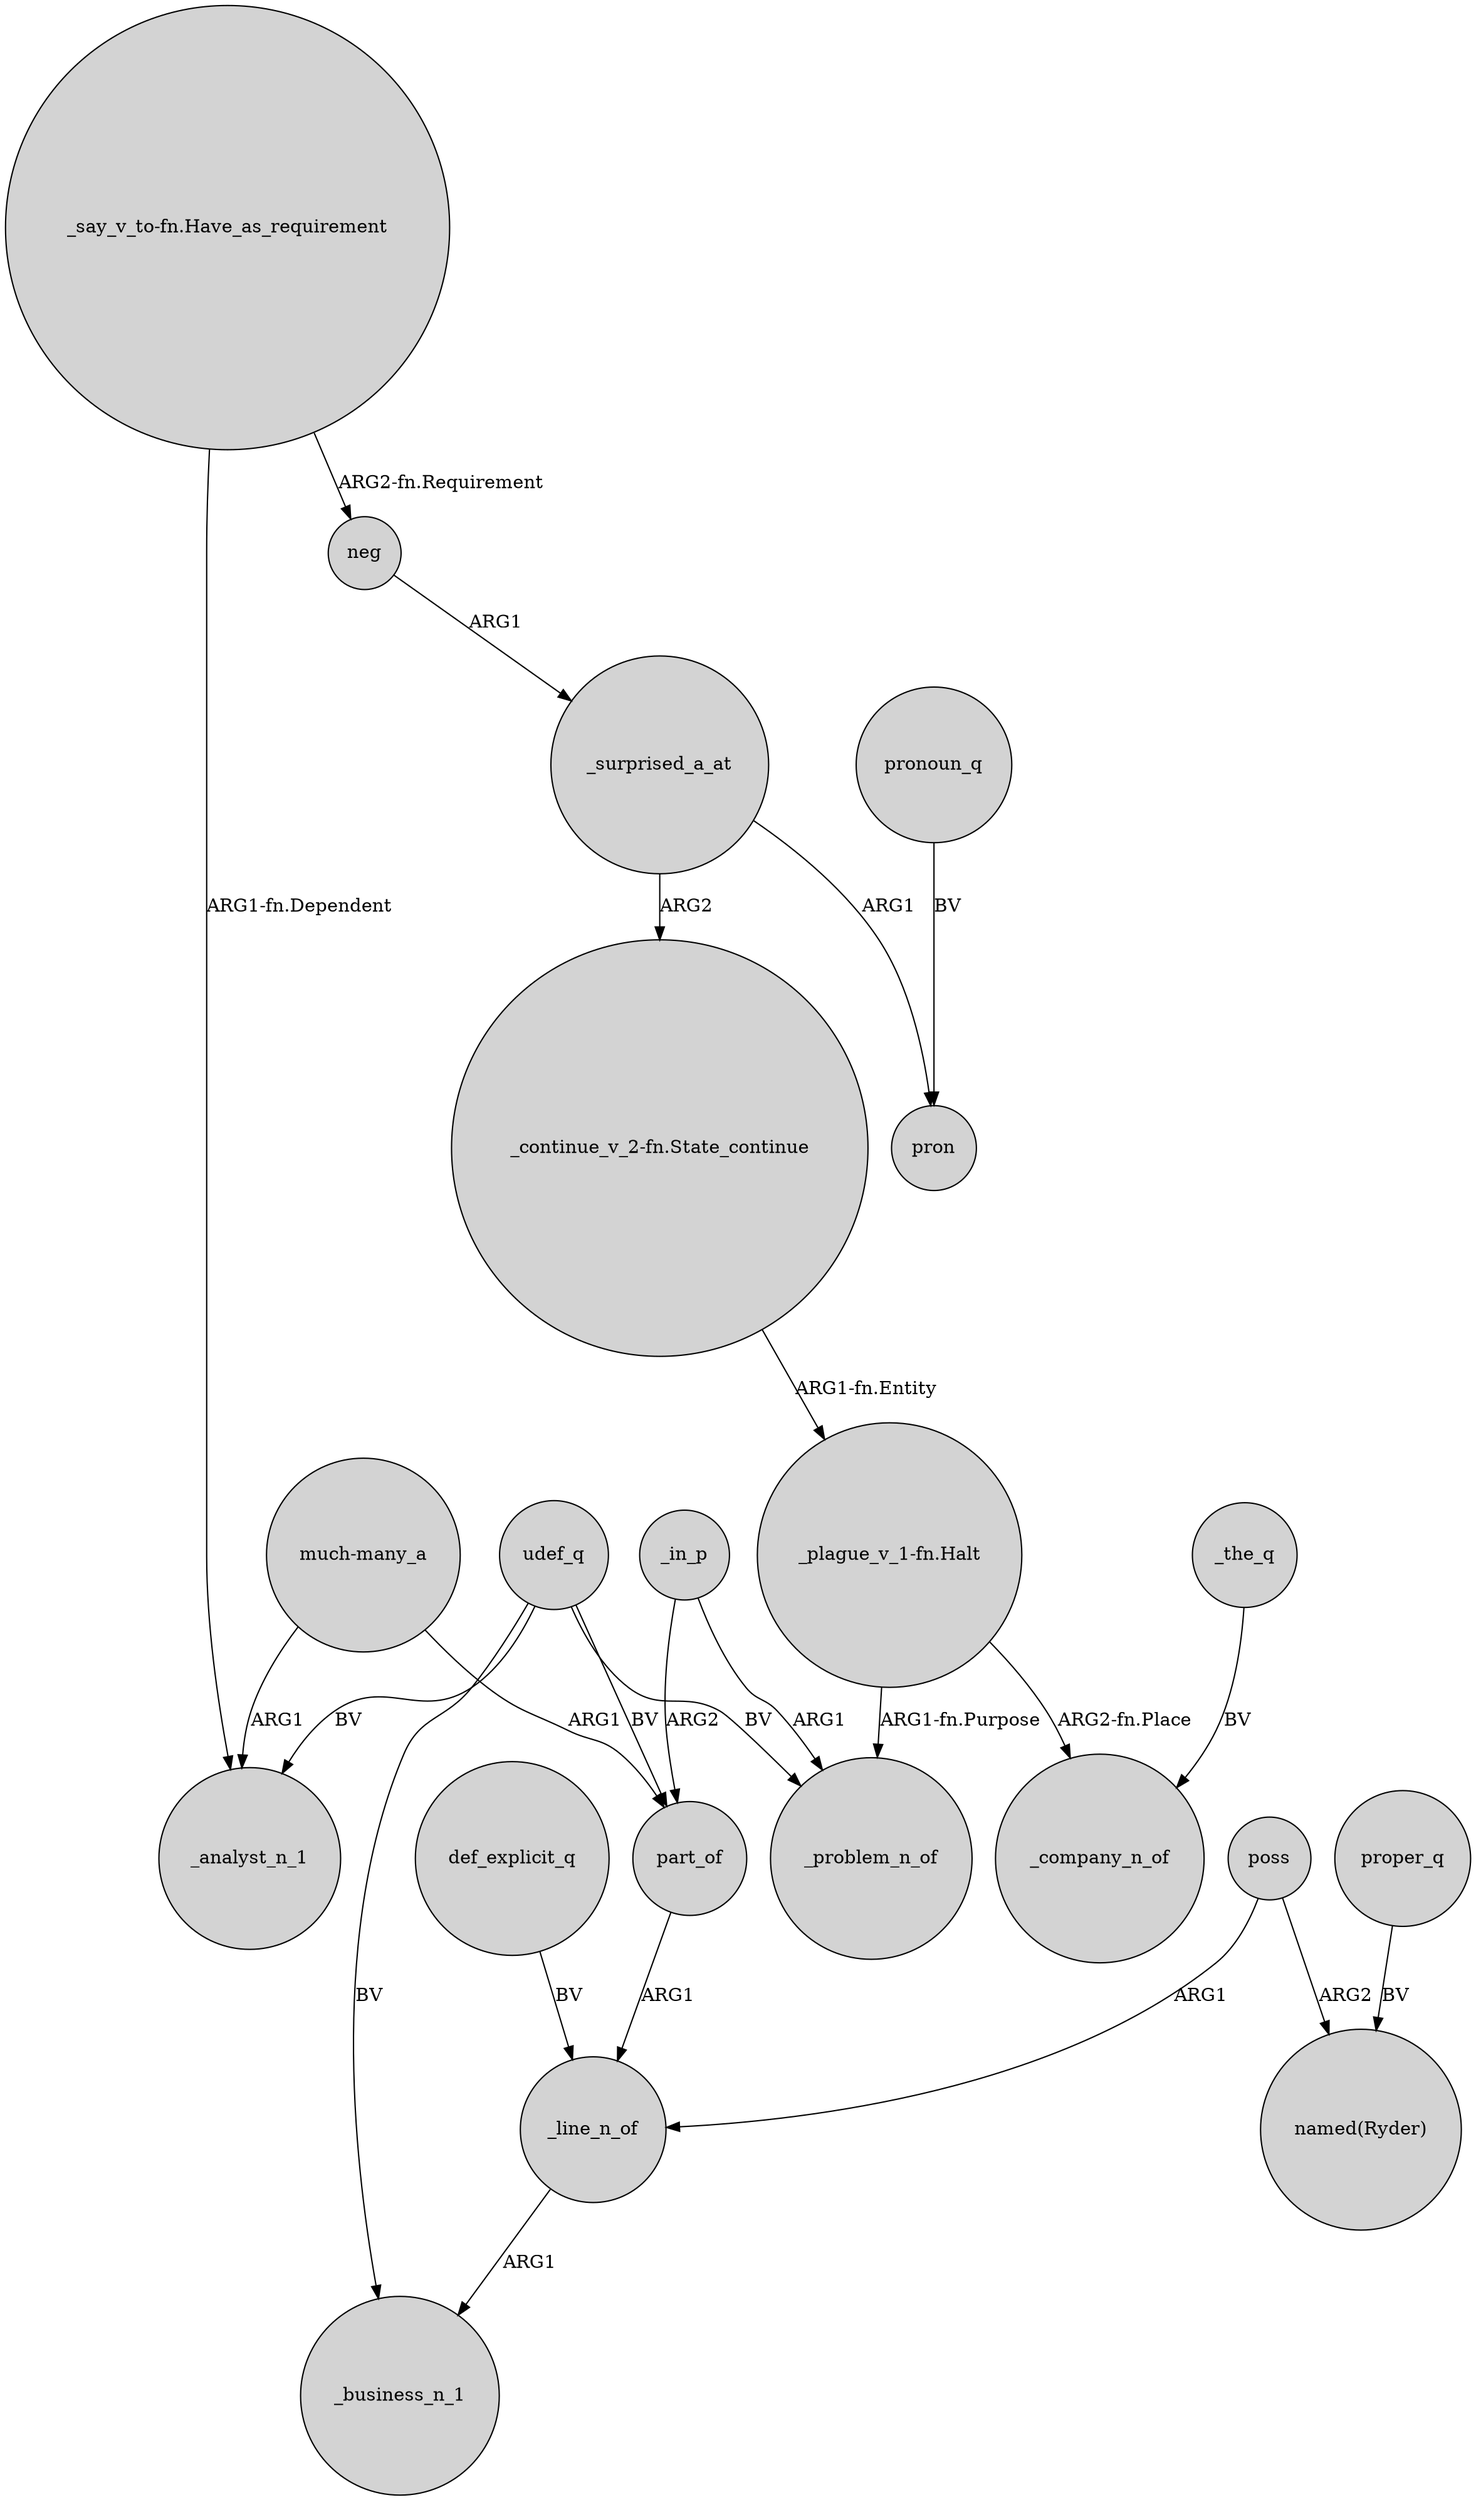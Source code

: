 digraph {
	node [shape=circle style=filled]
	def_explicit_q -> _line_n_of [label=BV]
	proper_q -> "named(Ryder)" [label=BV]
	"_say_v_to-fn.Have_as_requirement" -> _analyst_n_1 [label="ARG1-fn.Dependent"]
	"much-many_a" -> _analyst_n_1 [label=ARG1]
	udef_q -> _analyst_n_1 [label=BV]
	udef_q -> _problem_n_of [label=BV]
	udef_q -> part_of [label=BV]
	_surprised_a_at -> pron [label=ARG1]
	part_of -> _line_n_of [label=ARG1]
	udef_q -> _business_n_1 [label=BV]
	_in_p -> part_of [label=ARG2]
	poss -> "named(Ryder)" [label=ARG2]
	pronoun_q -> pron [label=BV]
	"_continue_v_2-fn.State_continue" -> "_plague_v_1-fn.Halt" [label="ARG1-fn.Entity"]
	_in_p -> _problem_n_of [label=ARG1]
	_line_n_of -> _business_n_1 [label=ARG1]
	"much-many_a" -> part_of [label=ARG1]
	poss -> _line_n_of [label=ARG1]
	"_say_v_to-fn.Have_as_requirement" -> neg [label="ARG2-fn.Requirement"]
	_surprised_a_at -> "_continue_v_2-fn.State_continue" [label=ARG2]
	_the_q -> _company_n_of [label=BV]
	"_plague_v_1-fn.Halt" -> _problem_n_of [label="ARG1-fn.Purpose"]
	"_plague_v_1-fn.Halt" -> _company_n_of [label="ARG2-fn.Place"]
	neg -> _surprised_a_at [label=ARG1]
}
